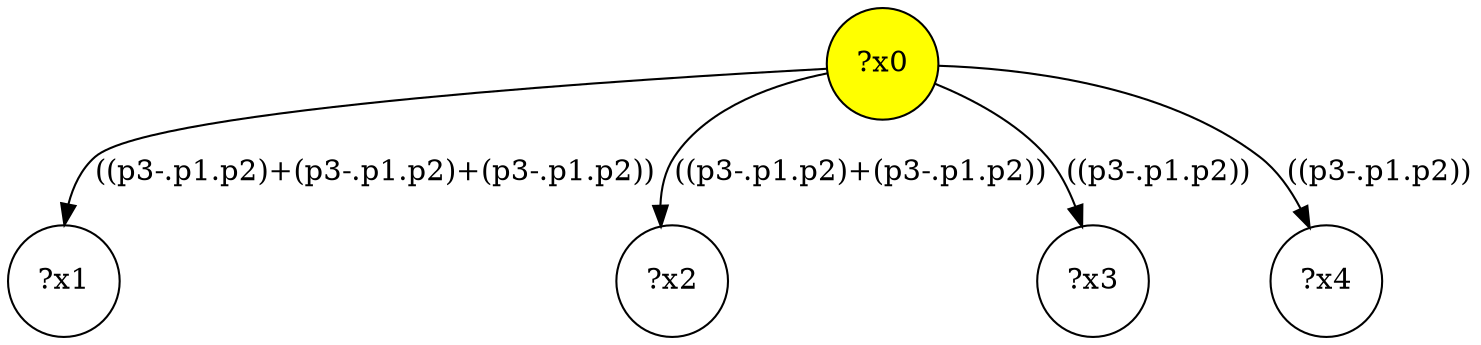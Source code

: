 digraph g {
	x0 [fillcolor="yellow", style="filled," shape=circle, label="?x0"];
	x1 [shape=circle, label="?x1"];
	x0 -> x1 [label="((p3-.p1.p2)+(p3-.p1.p2)+(p3-.p1.p2))"];
	x2 [shape=circle, label="?x2"];
	x0 -> x2 [label="((p3-.p1.p2)+(p3-.p1.p2))"];
	x3 [shape=circle, label="?x3"];
	x0 -> x3 [label="((p3-.p1.p2))"];
	x4 [shape=circle, label="?x4"];
	x0 -> x4 [label="((p3-.p1.p2))"];
}
